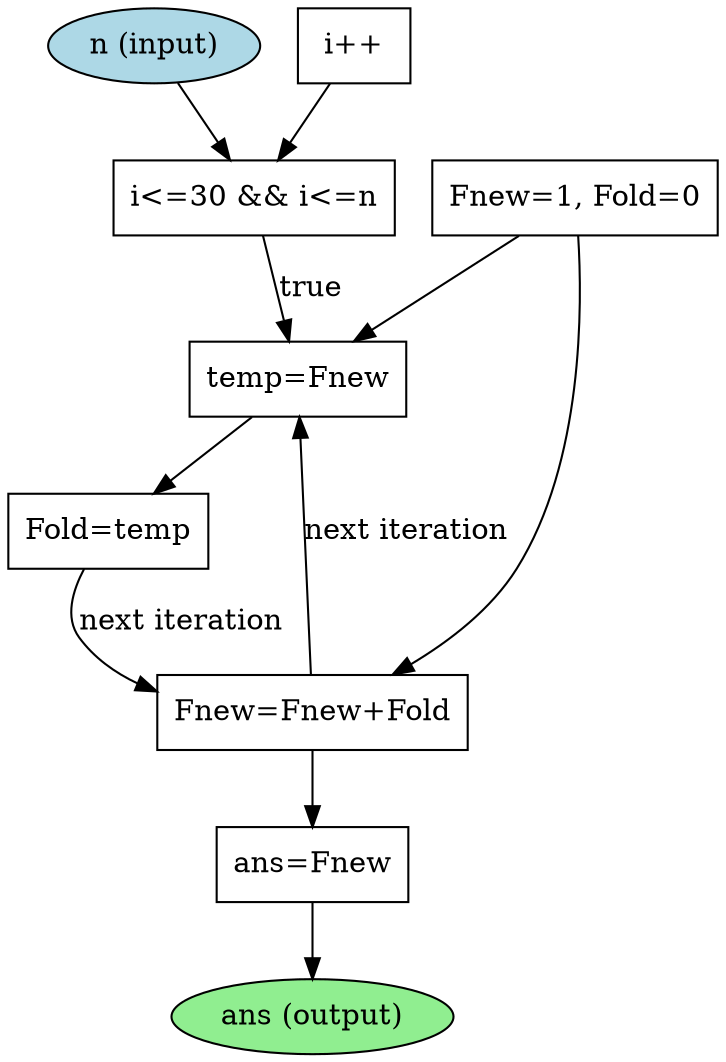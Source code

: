 digraph fib_DFG {
    node [shape=ellipse, style=filled, fillcolor=lightblue];
    n [label="n (input)"];
    node [shape=box, style=""];
    op_init [label="Fnew=1, Fold=0"];
    op_loop_cond [label="i<=30 && i<=n"];
    op_temp [label="temp=Fnew"];
    op_fnew [label="Fnew=Fnew+Fold"];
    op_fold [label="Fold=temp"];
    op_inc [label="i++"];
    op_ans [label="ans=Fnew"];
    node [shape=ellipse, style=filled, fillcolor=lightgreen];
    result [label="ans (output)"];

    n -> op_loop_cond;
    op_init -> op_temp;
    op_init -> op_fnew;
    op_temp -> op_fold;
    op_fold -> op_fnew [label="next iteration"];
    op_fnew -> op_temp [label="next iteration"];
    op_inc -> op_loop_cond;
    op_loop_cond -> op_temp [label="true"];
    op_fnew -> op_ans;
    op_ans -> result;
}